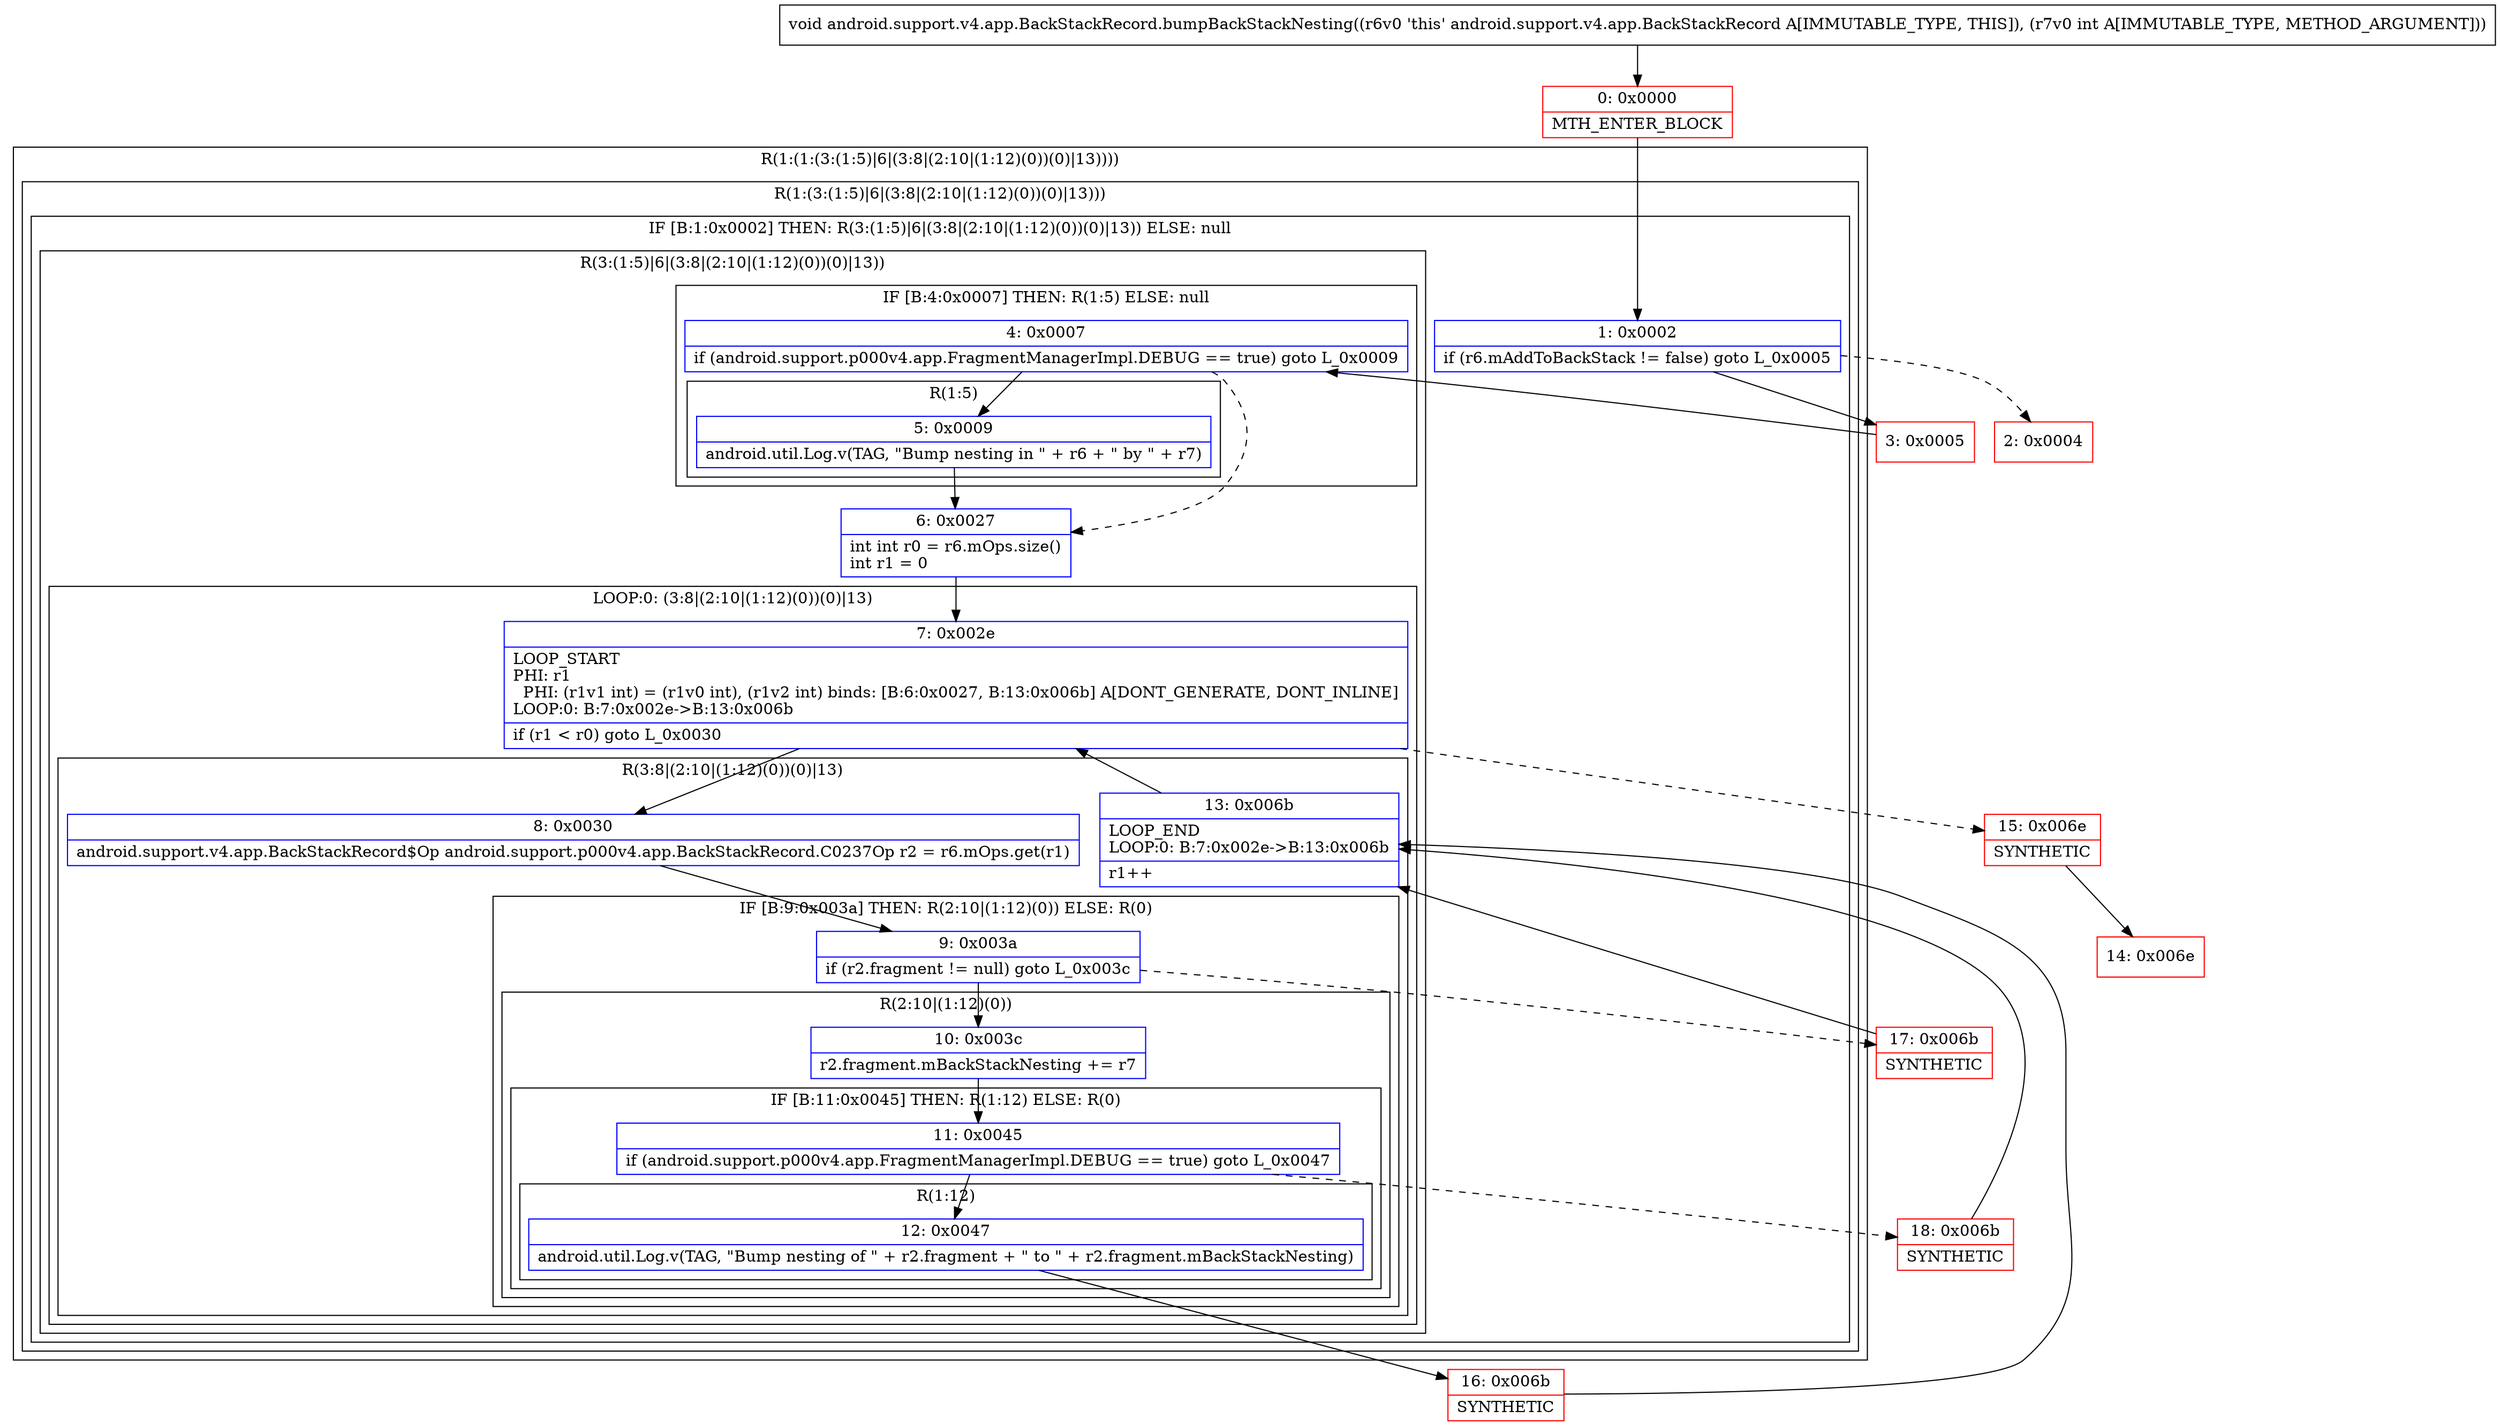 digraph "CFG forandroid.support.v4.app.BackStackRecord.bumpBackStackNesting(I)V" {
subgraph cluster_Region_766267136 {
label = "R(1:(1:(3:(1:5)|6|(3:8|(2:10|(1:12)(0))(0)|13))))";
node [shape=record,color=blue];
subgraph cluster_Region_120049726 {
label = "R(1:(3:(1:5)|6|(3:8|(2:10|(1:12)(0))(0)|13)))";
node [shape=record,color=blue];
subgraph cluster_IfRegion_876935563 {
label = "IF [B:1:0x0002] THEN: R(3:(1:5)|6|(3:8|(2:10|(1:12)(0))(0)|13)) ELSE: null";
node [shape=record,color=blue];
Node_1 [shape=record,label="{1\:\ 0x0002|if (r6.mAddToBackStack != false) goto L_0x0005\l}"];
subgraph cluster_Region_1027290346 {
label = "R(3:(1:5)|6|(3:8|(2:10|(1:12)(0))(0)|13))";
node [shape=record,color=blue];
subgraph cluster_IfRegion_1723886502 {
label = "IF [B:4:0x0007] THEN: R(1:5) ELSE: null";
node [shape=record,color=blue];
Node_4 [shape=record,label="{4\:\ 0x0007|if (android.support.p000v4.app.FragmentManagerImpl.DEBUG == true) goto L_0x0009\l}"];
subgraph cluster_Region_693894193 {
label = "R(1:5)";
node [shape=record,color=blue];
Node_5 [shape=record,label="{5\:\ 0x0009|android.util.Log.v(TAG, \"Bump nesting in \" + r6 + \" by \" + r7)\l}"];
}
}
Node_6 [shape=record,label="{6\:\ 0x0027|int int r0 = r6.mOps.size()\lint r1 = 0\l}"];
subgraph cluster_LoopRegion_2130852749 {
label = "LOOP:0: (3:8|(2:10|(1:12)(0))(0)|13)";
node [shape=record,color=blue];
Node_7 [shape=record,label="{7\:\ 0x002e|LOOP_START\lPHI: r1 \l  PHI: (r1v1 int) = (r1v0 int), (r1v2 int) binds: [B:6:0x0027, B:13:0x006b] A[DONT_GENERATE, DONT_INLINE]\lLOOP:0: B:7:0x002e\-\>B:13:0x006b\l|if (r1 \< r0) goto L_0x0030\l}"];
subgraph cluster_Region_1154673209 {
label = "R(3:8|(2:10|(1:12)(0))(0)|13)";
node [shape=record,color=blue];
Node_8 [shape=record,label="{8\:\ 0x0030|android.support.v4.app.BackStackRecord$Op android.support.p000v4.app.BackStackRecord.C0237Op r2 = r6.mOps.get(r1)\l}"];
subgraph cluster_IfRegion_120751166 {
label = "IF [B:9:0x003a] THEN: R(2:10|(1:12)(0)) ELSE: R(0)";
node [shape=record,color=blue];
Node_9 [shape=record,label="{9\:\ 0x003a|if (r2.fragment != null) goto L_0x003c\l}"];
subgraph cluster_Region_1665825878 {
label = "R(2:10|(1:12)(0))";
node [shape=record,color=blue];
Node_10 [shape=record,label="{10\:\ 0x003c|r2.fragment.mBackStackNesting += r7\l}"];
subgraph cluster_IfRegion_281313028 {
label = "IF [B:11:0x0045] THEN: R(1:12) ELSE: R(0)";
node [shape=record,color=blue];
Node_11 [shape=record,label="{11\:\ 0x0045|if (android.support.p000v4.app.FragmentManagerImpl.DEBUG == true) goto L_0x0047\l}"];
subgraph cluster_Region_226160097 {
label = "R(1:12)";
node [shape=record,color=blue];
Node_12 [shape=record,label="{12\:\ 0x0047|android.util.Log.v(TAG, \"Bump nesting of \" + r2.fragment + \" to \" + r2.fragment.mBackStackNesting)\l}"];
}
subgraph cluster_Region_64967734 {
label = "R(0)";
node [shape=record,color=blue];
}
}
}
subgraph cluster_Region_1713865392 {
label = "R(0)";
node [shape=record,color=blue];
}
}
Node_13 [shape=record,label="{13\:\ 0x006b|LOOP_END\lLOOP:0: B:7:0x002e\-\>B:13:0x006b\l|r1++\l}"];
}
}
}
}
}
}
Node_0 [shape=record,color=red,label="{0\:\ 0x0000|MTH_ENTER_BLOCK\l}"];
Node_2 [shape=record,color=red,label="{2\:\ 0x0004}"];
Node_3 [shape=record,color=red,label="{3\:\ 0x0005}"];
Node_14 [shape=record,color=red,label="{14\:\ 0x006e}"];
Node_15 [shape=record,color=red,label="{15\:\ 0x006e|SYNTHETIC\l}"];
Node_16 [shape=record,color=red,label="{16\:\ 0x006b|SYNTHETIC\l}"];
Node_17 [shape=record,color=red,label="{17\:\ 0x006b|SYNTHETIC\l}"];
Node_18 [shape=record,color=red,label="{18\:\ 0x006b|SYNTHETIC\l}"];
MethodNode[shape=record,label="{void android.support.v4.app.BackStackRecord.bumpBackStackNesting((r6v0 'this' android.support.v4.app.BackStackRecord A[IMMUTABLE_TYPE, THIS]), (r7v0 int A[IMMUTABLE_TYPE, METHOD_ARGUMENT])) }"];
MethodNode -> Node_0;
Node_1 -> Node_2[style=dashed];
Node_1 -> Node_3;
Node_4 -> Node_5;
Node_4 -> Node_6[style=dashed];
Node_5 -> Node_6;
Node_6 -> Node_7;
Node_7 -> Node_8;
Node_7 -> Node_15[style=dashed];
Node_8 -> Node_9;
Node_9 -> Node_10;
Node_9 -> Node_17[style=dashed];
Node_10 -> Node_11;
Node_11 -> Node_12;
Node_11 -> Node_18[style=dashed];
Node_12 -> Node_16;
Node_13 -> Node_7;
Node_0 -> Node_1;
Node_3 -> Node_4;
Node_15 -> Node_14;
Node_16 -> Node_13;
Node_17 -> Node_13;
Node_18 -> Node_13;
}

